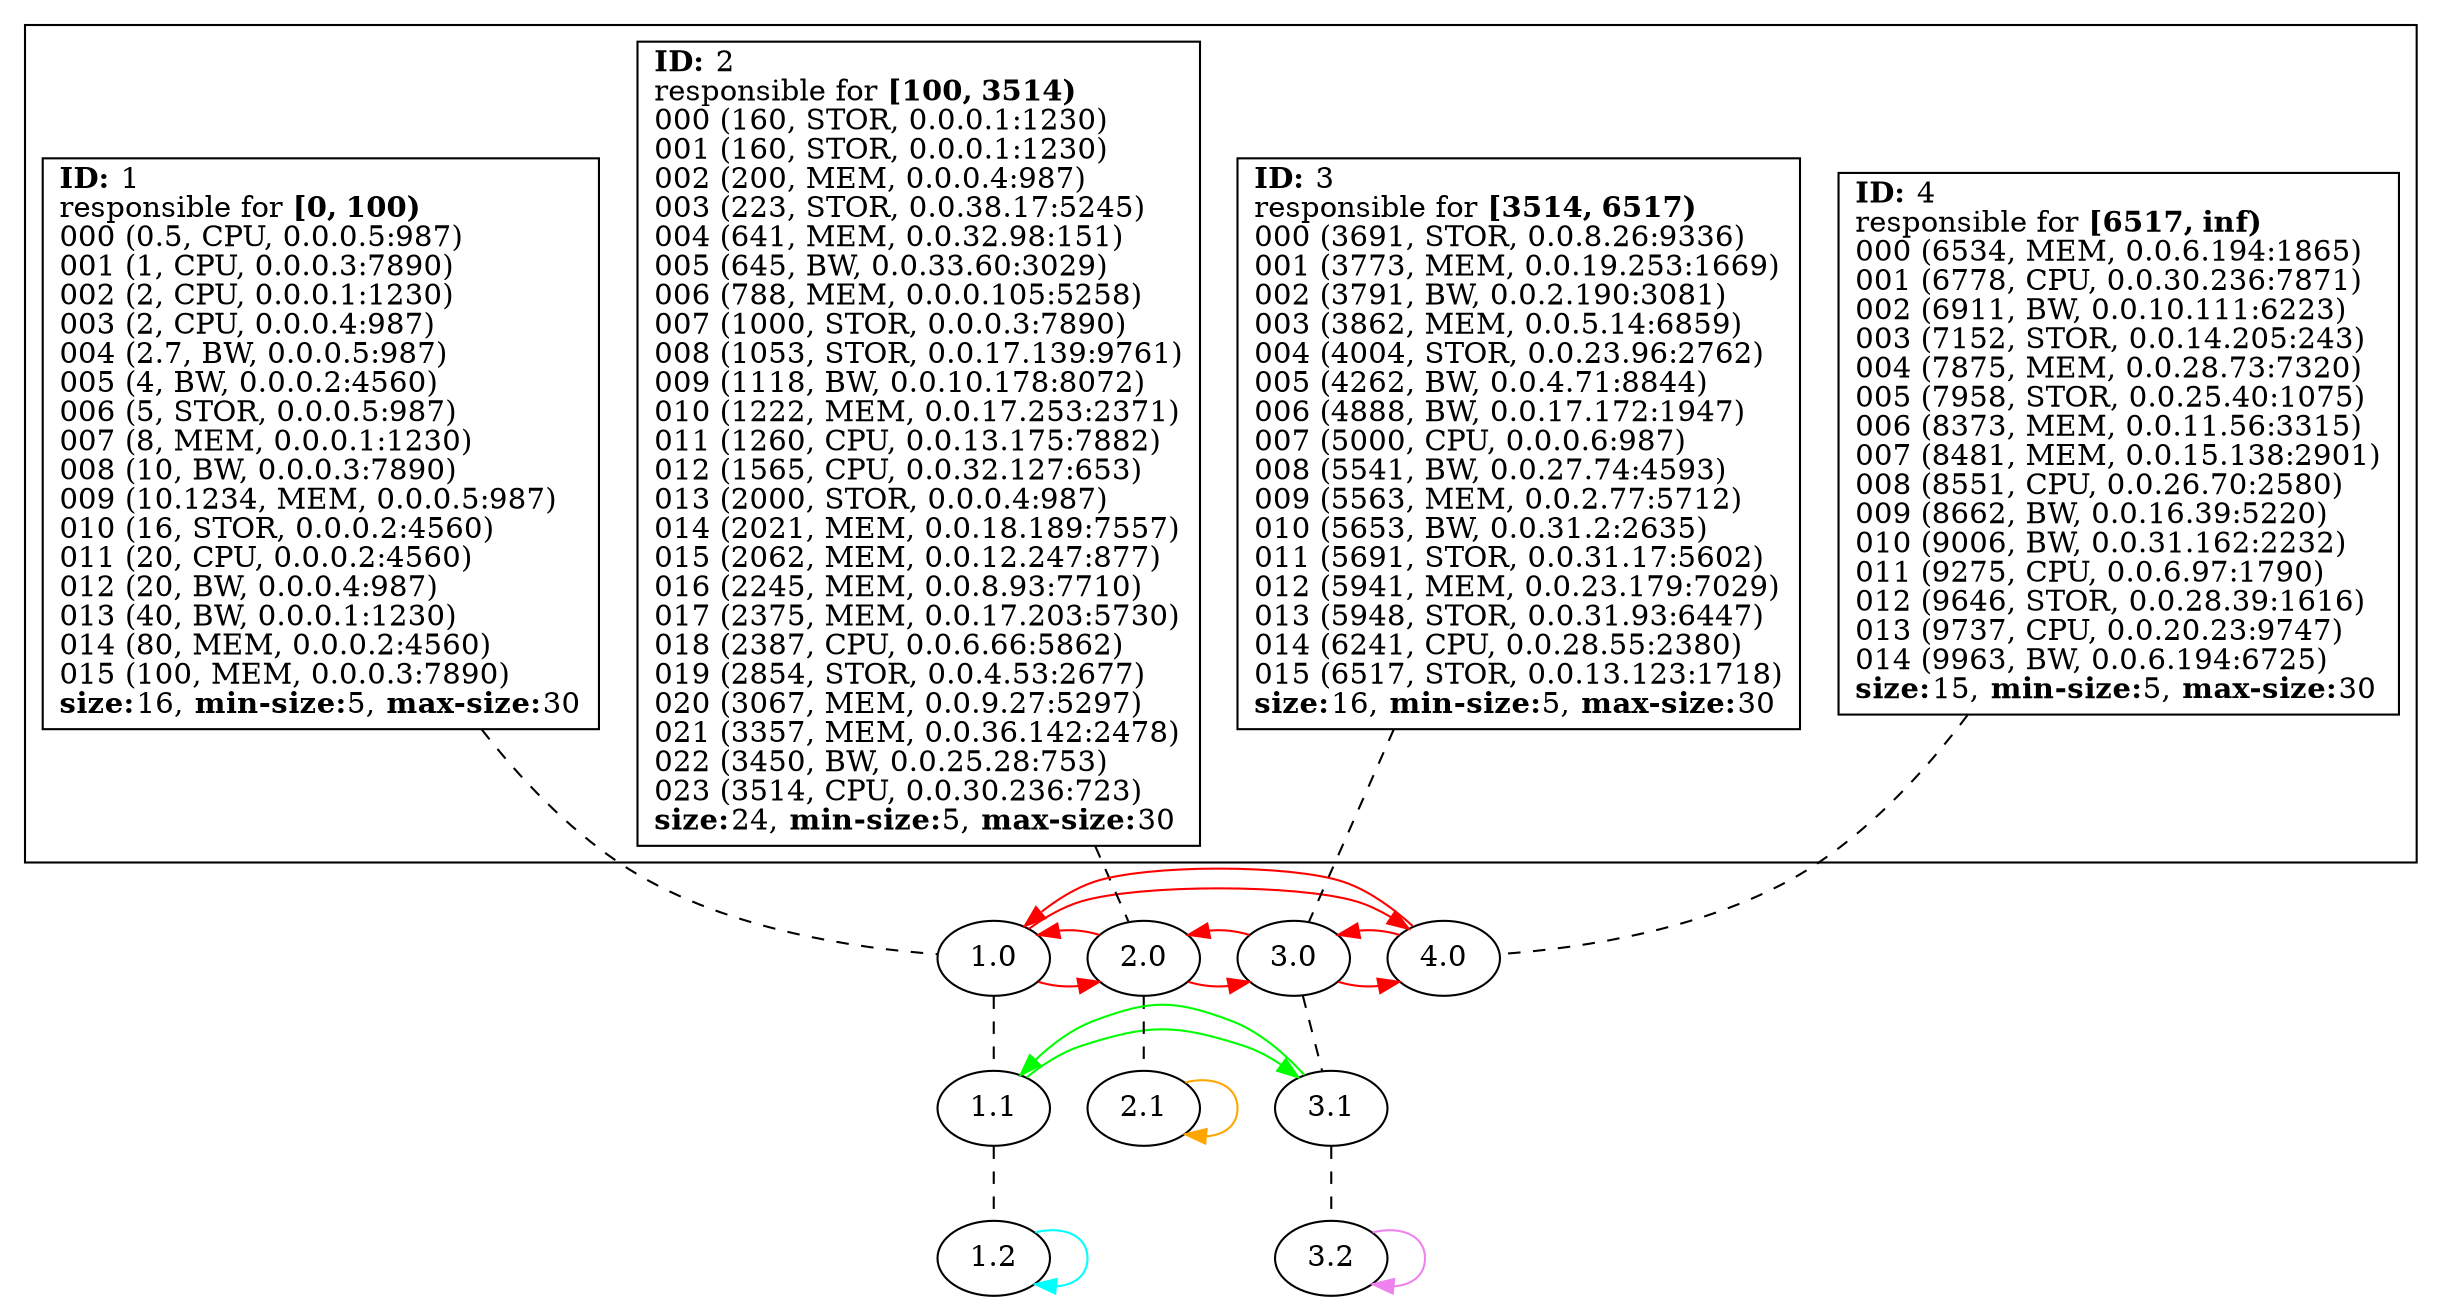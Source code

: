 strict
digraph SkipGraph {

	# vertical
	edge [dir=none style=dashed]
	subgraph {
		"1" -> "1.0" -> "1.1" -> "1.2"
		}
	subgraph {
		"2" -> "2.0" -> "2.1"
		}
	subgraph {
		"3" -> "3.0" -> "3.1" -> "3.2"
		}
	subgraph {
		"4" -> "4.0"
		}

	# horizontal
	edge [dir=forward, style=solid]
	subgraph cluster_content {
		rank = same
		"1" [shape=box, label=
			<
				<B>ID:</B> 1<BR ALIGN="LEFT"/>
				responsible for <B>[0, 100)</B><BR ALIGN="LEFT"/>
				000 (0.5, CPU, 0.0.0.5:987)<BR ALIGN="LEFT"/>
				001 (1, CPU, 0.0.0.3:7890)<BR ALIGN="LEFT"/>
				002 (2, CPU, 0.0.0.1:1230)<BR ALIGN="LEFT"/>
				003 (2, CPU, 0.0.0.4:987)<BR ALIGN="LEFT"/>
				004 (2.7, BW, 0.0.0.5:987)<BR ALIGN="LEFT"/>
				005 (4, BW, 0.0.0.2:4560)<BR ALIGN="LEFT"/>
				006 (5, STOR, 0.0.0.5:987)<BR ALIGN="LEFT"/>
				007 (8, MEM, 0.0.0.1:1230)<BR ALIGN="LEFT"/>
				008 (10, BW, 0.0.0.3:7890)<BR ALIGN="LEFT"/>
				009 (10.1234, MEM, 0.0.0.5:987)<BR ALIGN="LEFT"/>
				010 (16, STOR, 0.0.0.2:4560)<BR ALIGN="LEFT"/>
				011 (20, CPU, 0.0.0.2:4560)<BR ALIGN="LEFT"/>
				012 (20, BW, 0.0.0.4:987)<BR ALIGN="LEFT"/>
				013 (40, BW, 0.0.0.1:1230)<BR ALIGN="LEFT"/>
				014 (80, MEM, 0.0.0.2:4560)<BR ALIGN="LEFT"/>
				015 (100, MEM, 0.0.0.3:7890)<BR ALIGN="LEFT"/>
			<B>size:</B>16, <B>min-size:</B>5, <B>max-size:</B>30<BR ALIGN="LEFT"/>			>]
		"2" [shape=box, label=
			<
				<B>ID:</B> 2<BR ALIGN="LEFT"/>
				responsible for <B>[100, 3514)</B><BR ALIGN="LEFT"/>
				000 (160, STOR, 0.0.0.1:1230)<BR ALIGN="LEFT"/>
				001 (160, STOR, 0.0.0.1:1230)<BR ALIGN="LEFT"/>
				002 (200, MEM, 0.0.0.4:987)<BR ALIGN="LEFT"/>
				003 (223, STOR, 0.0.38.17:5245)<BR ALIGN="LEFT"/>
				004 (641, MEM, 0.0.32.98:151)<BR ALIGN="LEFT"/>
				005 (645, BW, 0.0.33.60:3029)<BR ALIGN="LEFT"/>
				006 (788, MEM, 0.0.0.105:5258)<BR ALIGN="LEFT"/>
				007 (1000, STOR, 0.0.0.3:7890)<BR ALIGN="LEFT"/>
				008 (1053, STOR, 0.0.17.139:9761)<BR ALIGN="LEFT"/>
				009 (1118, BW, 0.0.10.178:8072)<BR ALIGN="LEFT"/>
				010 (1222, MEM, 0.0.17.253:2371)<BR ALIGN="LEFT"/>
				011 (1260, CPU, 0.0.13.175:7882)<BR ALIGN="LEFT"/>
				012 (1565, CPU, 0.0.32.127:653)<BR ALIGN="LEFT"/>
				013 (2000, STOR, 0.0.0.4:987)<BR ALIGN="LEFT"/>
				014 (2021, MEM, 0.0.18.189:7557)<BR ALIGN="LEFT"/>
				015 (2062, MEM, 0.0.12.247:877)<BR ALIGN="LEFT"/>
				016 (2245, MEM, 0.0.8.93:7710)<BR ALIGN="LEFT"/>
				017 (2375, MEM, 0.0.17.203:5730)<BR ALIGN="LEFT"/>
				018 (2387, CPU, 0.0.6.66:5862)<BR ALIGN="LEFT"/>
				019 (2854, STOR, 0.0.4.53:2677)<BR ALIGN="LEFT"/>
				020 (3067, MEM, 0.0.9.27:5297)<BR ALIGN="LEFT"/>
				021 (3357, MEM, 0.0.36.142:2478)<BR ALIGN="LEFT"/>
				022 (3450, BW, 0.0.25.28:753)<BR ALIGN="LEFT"/>
				023 (3514, CPU, 0.0.30.236:723)<BR ALIGN="LEFT"/>
			<B>size:</B>24, <B>min-size:</B>5, <B>max-size:</B>30<BR ALIGN="LEFT"/>			>]
		"3" [shape=box, label=
			<
				<B>ID:</B> 3<BR ALIGN="LEFT"/>
				responsible for <B>[3514, 6517)</B><BR ALIGN="LEFT"/>
				000 (3691, STOR, 0.0.8.26:9336)<BR ALIGN="LEFT"/>
				001 (3773, MEM, 0.0.19.253:1669)<BR ALIGN="LEFT"/>
				002 (3791, BW, 0.0.2.190:3081)<BR ALIGN="LEFT"/>
				003 (3862, MEM, 0.0.5.14:6859)<BR ALIGN="LEFT"/>
				004 (4004, STOR, 0.0.23.96:2762)<BR ALIGN="LEFT"/>
				005 (4262, BW, 0.0.4.71:8844)<BR ALIGN="LEFT"/>
				006 (4888, BW, 0.0.17.172:1947)<BR ALIGN="LEFT"/>
				007 (5000, CPU, 0.0.0.6:987)<BR ALIGN="LEFT"/>
				008 (5541, BW, 0.0.27.74:4593)<BR ALIGN="LEFT"/>
				009 (5563, MEM, 0.0.2.77:5712)<BR ALIGN="LEFT"/>
				010 (5653, BW, 0.0.31.2:2635)<BR ALIGN="LEFT"/>
				011 (5691, STOR, 0.0.31.17:5602)<BR ALIGN="LEFT"/>
				012 (5941, MEM, 0.0.23.179:7029)<BR ALIGN="LEFT"/>
				013 (5948, STOR, 0.0.31.93:6447)<BR ALIGN="LEFT"/>
				014 (6241, CPU, 0.0.28.55:2380)<BR ALIGN="LEFT"/>
				015 (6517, STOR, 0.0.13.123:1718)<BR ALIGN="LEFT"/>
			<B>size:</B>16, <B>min-size:</B>5, <B>max-size:</B>30<BR ALIGN="LEFT"/>			>]
		"4" [shape=box, label=
			<
				<B>ID:</B> 4<BR ALIGN="LEFT"/>
				responsible for <B>[6517, inf)</B><BR ALIGN="LEFT"/>
				000 (6534, MEM, 0.0.6.194:1865)<BR ALIGN="LEFT"/>
				001 (6778, CPU, 0.0.30.236:7871)<BR ALIGN="LEFT"/>
				002 (6911, BW, 0.0.10.111:6223)<BR ALIGN="LEFT"/>
				003 (7152, STOR, 0.0.14.205:243)<BR ALIGN="LEFT"/>
				004 (7875, MEM, 0.0.28.73:7320)<BR ALIGN="LEFT"/>
				005 (7958, STOR, 0.0.25.40:1075)<BR ALIGN="LEFT"/>
				006 (8373, MEM, 0.0.11.56:3315)<BR ALIGN="LEFT"/>
				007 (8481, MEM, 0.0.15.138:2901)<BR ALIGN="LEFT"/>
				008 (8551, CPU, 0.0.26.70:2580)<BR ALIGN="LEFT"/>
				009 (8662, BW, 0.0.16.39:5220)<BR ALIGN="LEFT"/>
				010 (9006, BW, 0.0.31.162:2232)<BR ALIGN="LEFT"/>
				011 (9275, CPU, 0.0.6.97:1790)<BR ALIGN="LEFT"/>
				012 (9646, STOR, 0.0.28.39:1616)<BR ALIGN="LEFT"/>
				013 (9737, CPU, 0.0.20.23:9747)<BR ALIGN="LEFT"/>
				014 (9963, BW, 0.0.6.194:6725)<BR ALIGN="LEFT"/>
			<B>size:</B>15, <B>min-size:</B>5, <B>max-size:</B>30<BR ALIGN="LEFT"/>			>]
	}

	edge [color=red]
	subgraph 1 {
		rank = same
		label = "Level 0"
		subgraph {
			"1.0" -> "2.0"
			"1.0" -> "4.0"
		}
		subgraph {
			"2.0" -> "3.0"
			"2.0" -> "1.0"
		}
		subgraph {
			"3.0" -> "4.0"
			"3.0" -> "2.0"
		}
		subgraph {
			"4.0" -> "1.0"
			"4.0" -> "3.0"
		}
	}

	edge [color=green]
	subgraph 10 {
		rank = same
		label = "Level 1 (0)"
		subgraph {
			"1.1" -> "3.1"
			"1.1" -> "3.1"
		}
		subgraph {
			"3.1" -> "1.1"
			"3.1" -> "1.1"
		}
	}

	edge [color=cyan]
	subgraph 100 {
		rank = same
		label = "Level 2 (00)"
		subgraph {
			"1.2" -> "1.2"
			"1.2" -> "1.2"
		}
	}

	edge [color=violet]
	subgraph 101 {
		rank = same
		label = "Level 2 (01)"
		subgraph {
			"3.2" -> "3.2"
			"3.2" -> "3.2"
		}
	}

	edge [color=orange]
	subgraph 11 {
		rank = same
		label = "Level 1 (1)"
		subgraph {
			"2.1" -> "2.1"
			"2.1" -> "2.1"
		}
	}


}
